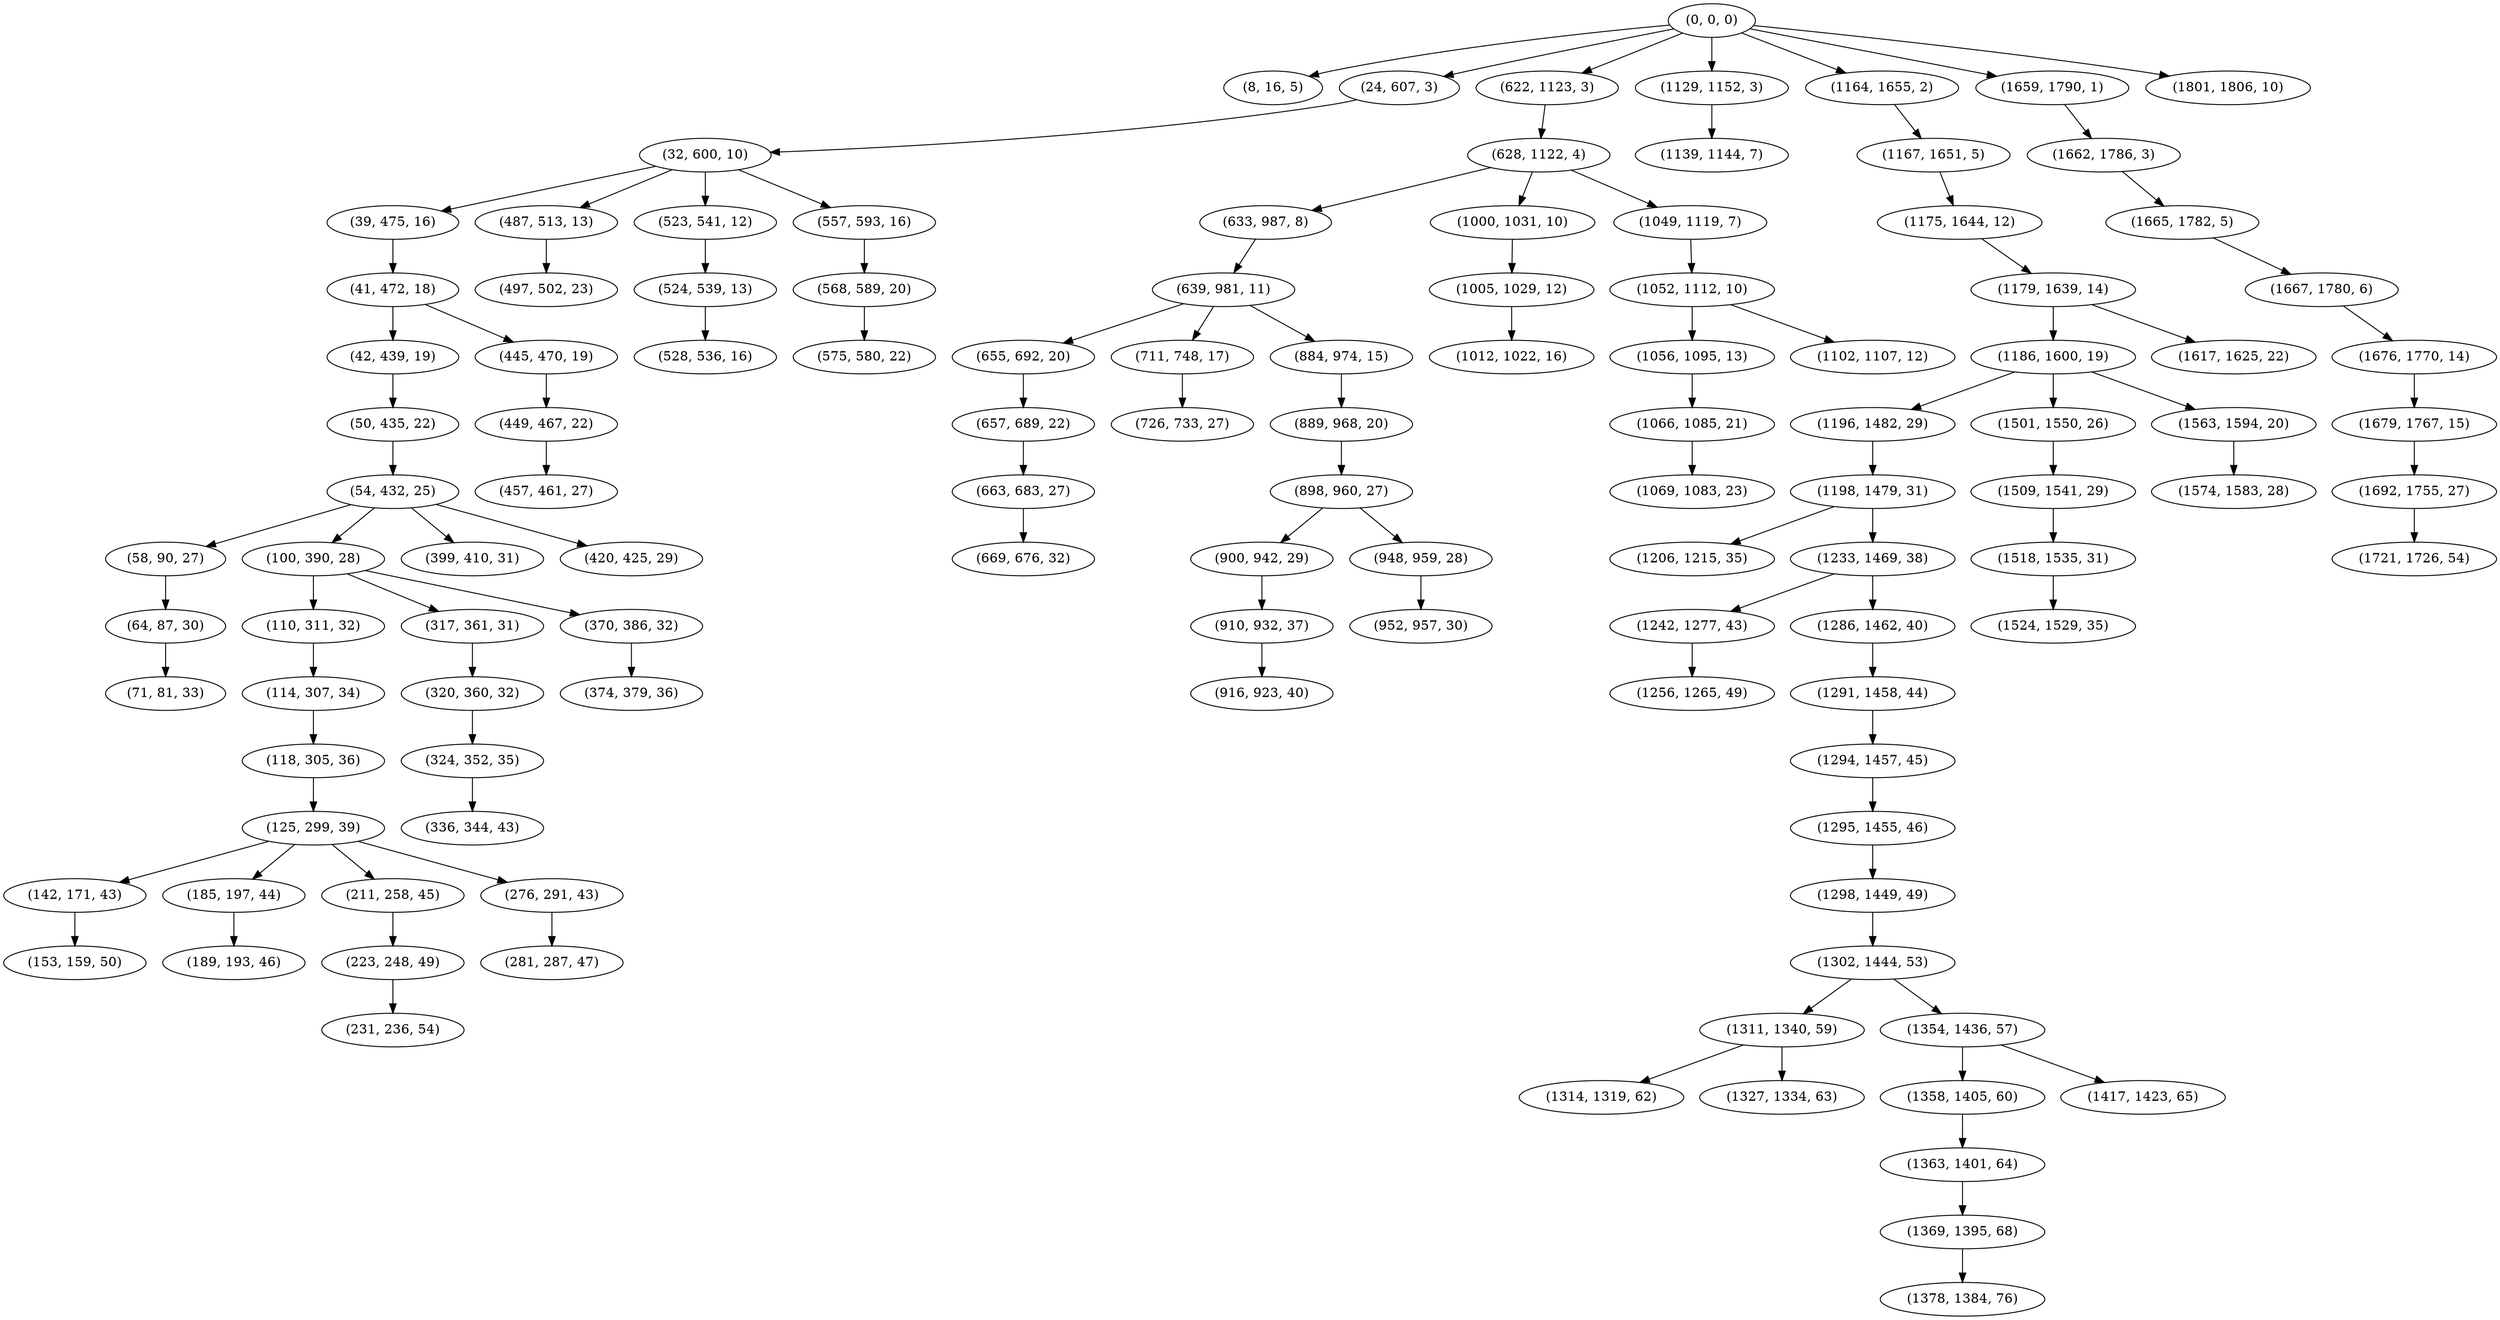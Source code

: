 digraph tree {
    "(0, 0, 0)";
    "(8, 16, 5)";
    "(24, 607, 3)";
    "(32, 600, 10)";
    "(39, 475, 16)";
    "(41, 472, 18)";
    "(42, 439, 19)";
    "(50, 435, 22)";
    "(54, 432, 25)";
    "(58, 90, 27)";
    "(64, 87, 30)";
    "(71, 81, 33)";
    "(100, 390, 28)";
    "(110, 311, 32)";
    "(114, 307, 34)";
    "(118, 305, 36)";
    "(125, 299, 39)";
    "(142, 171, 43)";
    "(153, 159, 50)";
    "(185, 197, 44)";
    "(189, 193, 46)";
    "(211, 258, 45)";
    "(223, 248, 49)";
    "(231, 236, 54)";
    "(276, 291, 43)";
    "(281, 287, 47)";
    "(317, 361, 31)";
    "(320, 360, 32)";
    "(324, 352, 35)";
    "(336, 344, 43)";
    "(370, 386, 32)";
    "(374, 379, 36)";
    "(399, 410, 31)";
    "(420, 425, 29)";
    "(445, 470, 19)";
    "(449, 467, 22)";
    "(457, 461, 27)";
    "(487, 513, 13)";
    "(497, 502, 23)";
    "(523, 541, 12)";
    "(524, 539, 13)";
    "(528, 536, 16)";
    "(557, 593, 16)";
    "(568, 589, 20)";
    "(575, 580, 22)";
    "(622, 1123, 3)";
    "(628, 1122, 4)";
    "(633, 987, 8)";
    "(639, 981, 11)";
    "(655, 692, 20)";
    "(657, 689, 22)";
    "(663, 683, 27)";
    "(669, 676, 32)";
    "(711, 748, 17)";
    "(726, 733, 27)";
    "(884, 974, 15)";
    "(889, 968, 20)";
    "(898, 960, 27)";
    "(900, 942, 29)";
    "(910, 932, 37)";
    "(916, 923, 40)";
    "(948, 959, 28)";
    "(952, 957, 30)";
    "(1000, 1031, 10)";
    "(1005, 1029, 12)";
    "(1012, 1022, 16)";
    "(1049, 1119, 7)";
    "(1052, 1112, 10)";
    "(1056, 1095, 13)";
    "(1066, 1085, 21)";
    "(1069, 1083, 23)";
    "(1102, 1107, 12)";
    "(1129, 1152, 3)";
    "(1139, 1144, 7)";
    "(1164, 1655, 2)";
    "(1167, 1651, 5)";
    "(1175, 1644, 12)";
    "(1179, 1639, 14)";
    "(1186, 1600, 19)";
    "(1196, 1482, 29)";
    "(1198, 1479, 31)";
    "(1206, 1215, 35)";
    "(1233, 1469, 38)";
    "(1242, 1277, 43)";
    "(1256, 1265, 49)";
    "(1286, 1462, 40)";
    "(1291, 1458, 44)";
    "(1294, 1457, 45)";
    "(1295, 1455, 46)";
    "(1298, 1449, 49)";
    "(1302, 1444, 53)";
    "(1311, 1340, 59)";
    "(1314, 1319, 62)";
    "(1327, 1334, 63)";
    "(1354, 1436, 57)";
    "(1358, 1405, 60)";
    "(1363, 1401, 64)";
    "(1369, 1395, 68)";
    "(1378, 1384, 76)";
    "(1417, 1423, 65)";
    "(1501, 1550, 26)";
    "(1509, 1541, 29)";
    "(1518, 1535, 31)";
    "(1524, 1529, 35)";
    "(1563, 1594, 20)";
    "(1574, 1583, 28)";
    "(1617, 1625, 22)";
    "(1659, 1790, 1)";
    "(1662, 1786, 3)";
    "(1665, 1782, 5)";
    "(1667, 1780, 6)";
    "(1676, 1770, 14)";
    "(1679, 1767, 15)";
    "(1692, 1755, 27)";
    "(1721, 1726, 54)";
    "(1801, 1806, 10)";
    "(0, 0, 0)" -> "(8, 16, 5)";
    "(0, 0, 0)" -> "(24, 607, 3)";
    "(0, 0, 0)" -> "(622, 1123, 3)";
    "(0, 0, 0)" -> "(1129, 1152, 3)";
    "(0, 0, 0)" -> "(1164, 1655, 2)";
    "(0, 0, 0)" -> "(1659, 1790, 1)";
    "(0, 0, 0)" -> "(1801, 1806, 10)";
    "(24, 607, 3)" -> "(32, 600, 10)";
    "(32, 600, 10)" -> "(39, 475, 16)";
    "(32, 600, 10)" -> "(487, 513, 13)";
    "(32, 600, 10)" -> "(523, 541, 12)";
    "(32, 600, 10)" -> "(557, 593, 16)";
    "(39, 475, 16)" -> "(41, 472, 18)";
    "(41, 472, 18)" -> "(42, 439, 19)";
    "(41, 472, 18)" -> "(445, 470, 19)";
    "(42, 439, 19)" -> "(50, 435, 22)";
    "(50, 435, 22)" -> "(54, 432, 25)";
    "(54, 432, 25)" -> "(58, 90, 27)";
    "(54, 432, 25)" -> "(100, 390, 28)";
    "(54, 432, 25)" -> "(399, 410, 31)";
    "(54, 432, 25)" -> "(420, 425, 29)";
    "(58, 90, 27)" -> "(64, 87, 30)";
    "(64, 87, 30)" -> "(71, 81, 33)";
    "(100, 390, 28)" -> "(110, 311, 32)";
    "(100, 390, 28)" -> "(317, 361, 31)";
    "(100, 390, 28)" -> "(370, 386, 32)";
    "(110, 311, 32)" -> "(114, 307, 34)";
    "(114, 307, 34)" -> "(118, 305, 36)";
    "(118, 305, 36)" -> "(125, 299, 39)";
    "(125, 299, 39)" -> "(142, 171, 43)";
    "(125, 299, 39)" -> "(185, 197, 44)";
    "(125, 299, 39)" -> "(211, 258, 45)";
    "(125, 299, 39)" -> "(276, 291, 43)";
    "(142, 171, 43)" -> "(153, 159, 50)";
    "(185, 197, 44)" -> "(189, 193, 46)";
    "(211, 258, 45)" -> "(223, 248, 49)";
    "(223, 248, 49)" -> "(231, 236, 54)";
    "(276, 291, 43)" -> "(281, 287, 47)";
    "(317, 361, 31)" -> "(320, 360, 32)";
    "(320, 360, 32)" -> "(324, 352, 35)";
    "(324, 352, 35)" -> "(336, 344, 43)";
    "(370, 386, 32)" -> "(374, 379, 36)";
    "(445, 470, 19)" -> "(449, 467, 22)";
    "(449, 467, 22)" -> "(457, 461, 27)";
    "(487, 513, 13)" -> "(497, 502, 23)";
    "(523, 541, 12)" -> "(524, 539, 13)";
    "(524, 539, 13)" -> "(528, 536, 16)";
    "(557, 593, 16)" -> "(568, 589, 20)";
    "(568, 589, 20)" -> "(575, 580, 22)";
    "(622, 1123, 3)" -> "(628, 1122, 4)";
    "(628, 1122, 4)" -> "(633, 987, 8)";
    "(628, 1122, 4)" -> "(1000, 1031, 10)";
    "(628, 1122, 4)" -> "(1049, 1119, 7)";
    "(633, 987, 8)" -> "(639, 981, 11)";
    "(639, 981, 11)" -> "(655, 692, 20)";
    "(639, 981, 11)" -> "(711, 748, 17)";
    "(639, 981, 11)" -> "(884, 974, 15)";
    "(655, 692, 20)" -> "(657, 689, 22)";
    "(657, 689, 22)" -> "(663, 683, 27)";
    "(663, 683, 27)" -> "(669, 676, 32)";
    "(711, 748, 17)" -> "(726, 733, 27)";
    "(884, 974, 15)" -> "(889, 968, 20)";
    "(889, 968, 20)" -> "(898, 960, 27)";
    "(898, 960, 27)" -> "(900, 942, 29)";
    "(898, 960, 27)" -> "(948, 959, 28)";
    "(900, 942, 29)" -> "(910, 932, 37)";
    "(910, 932, 37)" -> "(916, 923, 40)";
    "(948, 959, 28)" -> "(952, 957, 30)";
    "(1000, 1031, 10)" -> "(1005, 1029, 12)";
    "(1005, 1029, 12)" -> "(1012, 1022, 16)";
    "(1049, 1119, 7)" -> "(1052, 1112, 10)";
    "(1052, 1112, 10)" -> "(1056, 1095, 13)";
    "(1052, 1112, 10)" -> "(1102, 1107, 12)";
    "(1056, 1095, 13)" -> "(1066, 1085, 21)";
    "(1066, 1085, 21)" -> "(1069, 1083, 23)";
    "(1129, 1152, 3)" -> "(1139, 1144, 7)";
    "(1164, 1655, 2)" -> "(1167, 1651, 5)";
    "(1167, 1651, 5)" -> "(1175, 1644, 12)";
    "(1175, 1644, 12)" -> "(1179, 1639, 14)";
    "(1179, 1639, 14)" -> "(1186, 1600, 19)";
    "(1179, 1639, 14)" -> "(1617, 1625, 22)";
    "(1186, 1600, 19)" -> "(1196, 1482, 29)";
    "(1186, 1600, 19)" -> "(1501, 1550, 26)";
    "(1186, 1600, 19)" -> "(1563, 1594, 20)";
    "(1196, 1482, 29)" -> "(1198, 1479, 31)";
    "(1198, 1479, 31)" -> "(1206, 1215, 35)";
    "(1198, 1479, 31)" -> "(1233, 1469, 38)";
    "(1233, 1469, 38)" -> "(1242, 1277, 43)";
    "(1233, 1469, 38)" -> "(1286, 1462, 40)";
    "(1242, 1277, 43)" -> "(1256, 1265, 49)";
    "(1286, 1462, 40)" -> "(1291, 1458, 44)";
    "(1291, 1458, 44)" -> "(1294, 1457, 45)";
    "(1294, 1457, 45)" -> "(1295, 1455, 46)";
    "(1295, 1455, 46)" -> "(1298, 1449, 49)";
    "(1298, 1449, 49)" -> "(1302, 1444, 53)";
    "(1302, 1444, 53)" -> "(1311, 1340, 59)";
    "(1302, 1444, 53)" -> "(1354, 1436, 57)";
    "(1311, 1340, 59)" -> "(1314, 1319, 62)";
    "(1311, 1340, 59)" -> "(1327, 1334, 63)";
    "(1354, 1436, 57)" -> "(1358, 1405, 60)";
    "(1354, 1436, 57)" -> "(1417, 1423, 65)";
    "(1358, 1405, 60)" -> "(1363, 1401, 64)";
    "(1363, 1401, 64)" -> "(1369, 1395, 68)";
    "(1369, 1395, 68)" -> "(1378, 1384, 76)";
    "(1501, 1550, 26)" -> "(1509, 1541, 29)";
    "(1509, 1541, 29)" -> "(1518, 1535, 31)";
    "(1518, 1535, 31)" -> "(1524, 1529, 35)";
    "(1563, 1594, 20)" -> "(1574, 1583, 28)";
    "(1659, 1790, 1)" -> "(1662, 1786, 3)";
    "(1662, 1786, 3)" -> "(1665, 1782, 5)";
    "(1665, 1782, 5)" -> "(1667, 1780, 6)";
    "(1667, 1780, 6)" -> "(1676, 1770, 14)";
    "(1676, 1770, 14)" -> "(1679, 1767, 15)";
    "(1679, 1767, 15)" -> "(1692, 1755, 27)";
    "(1692, 1755, 27)" -> "(1721, 1726, 54)";
}
